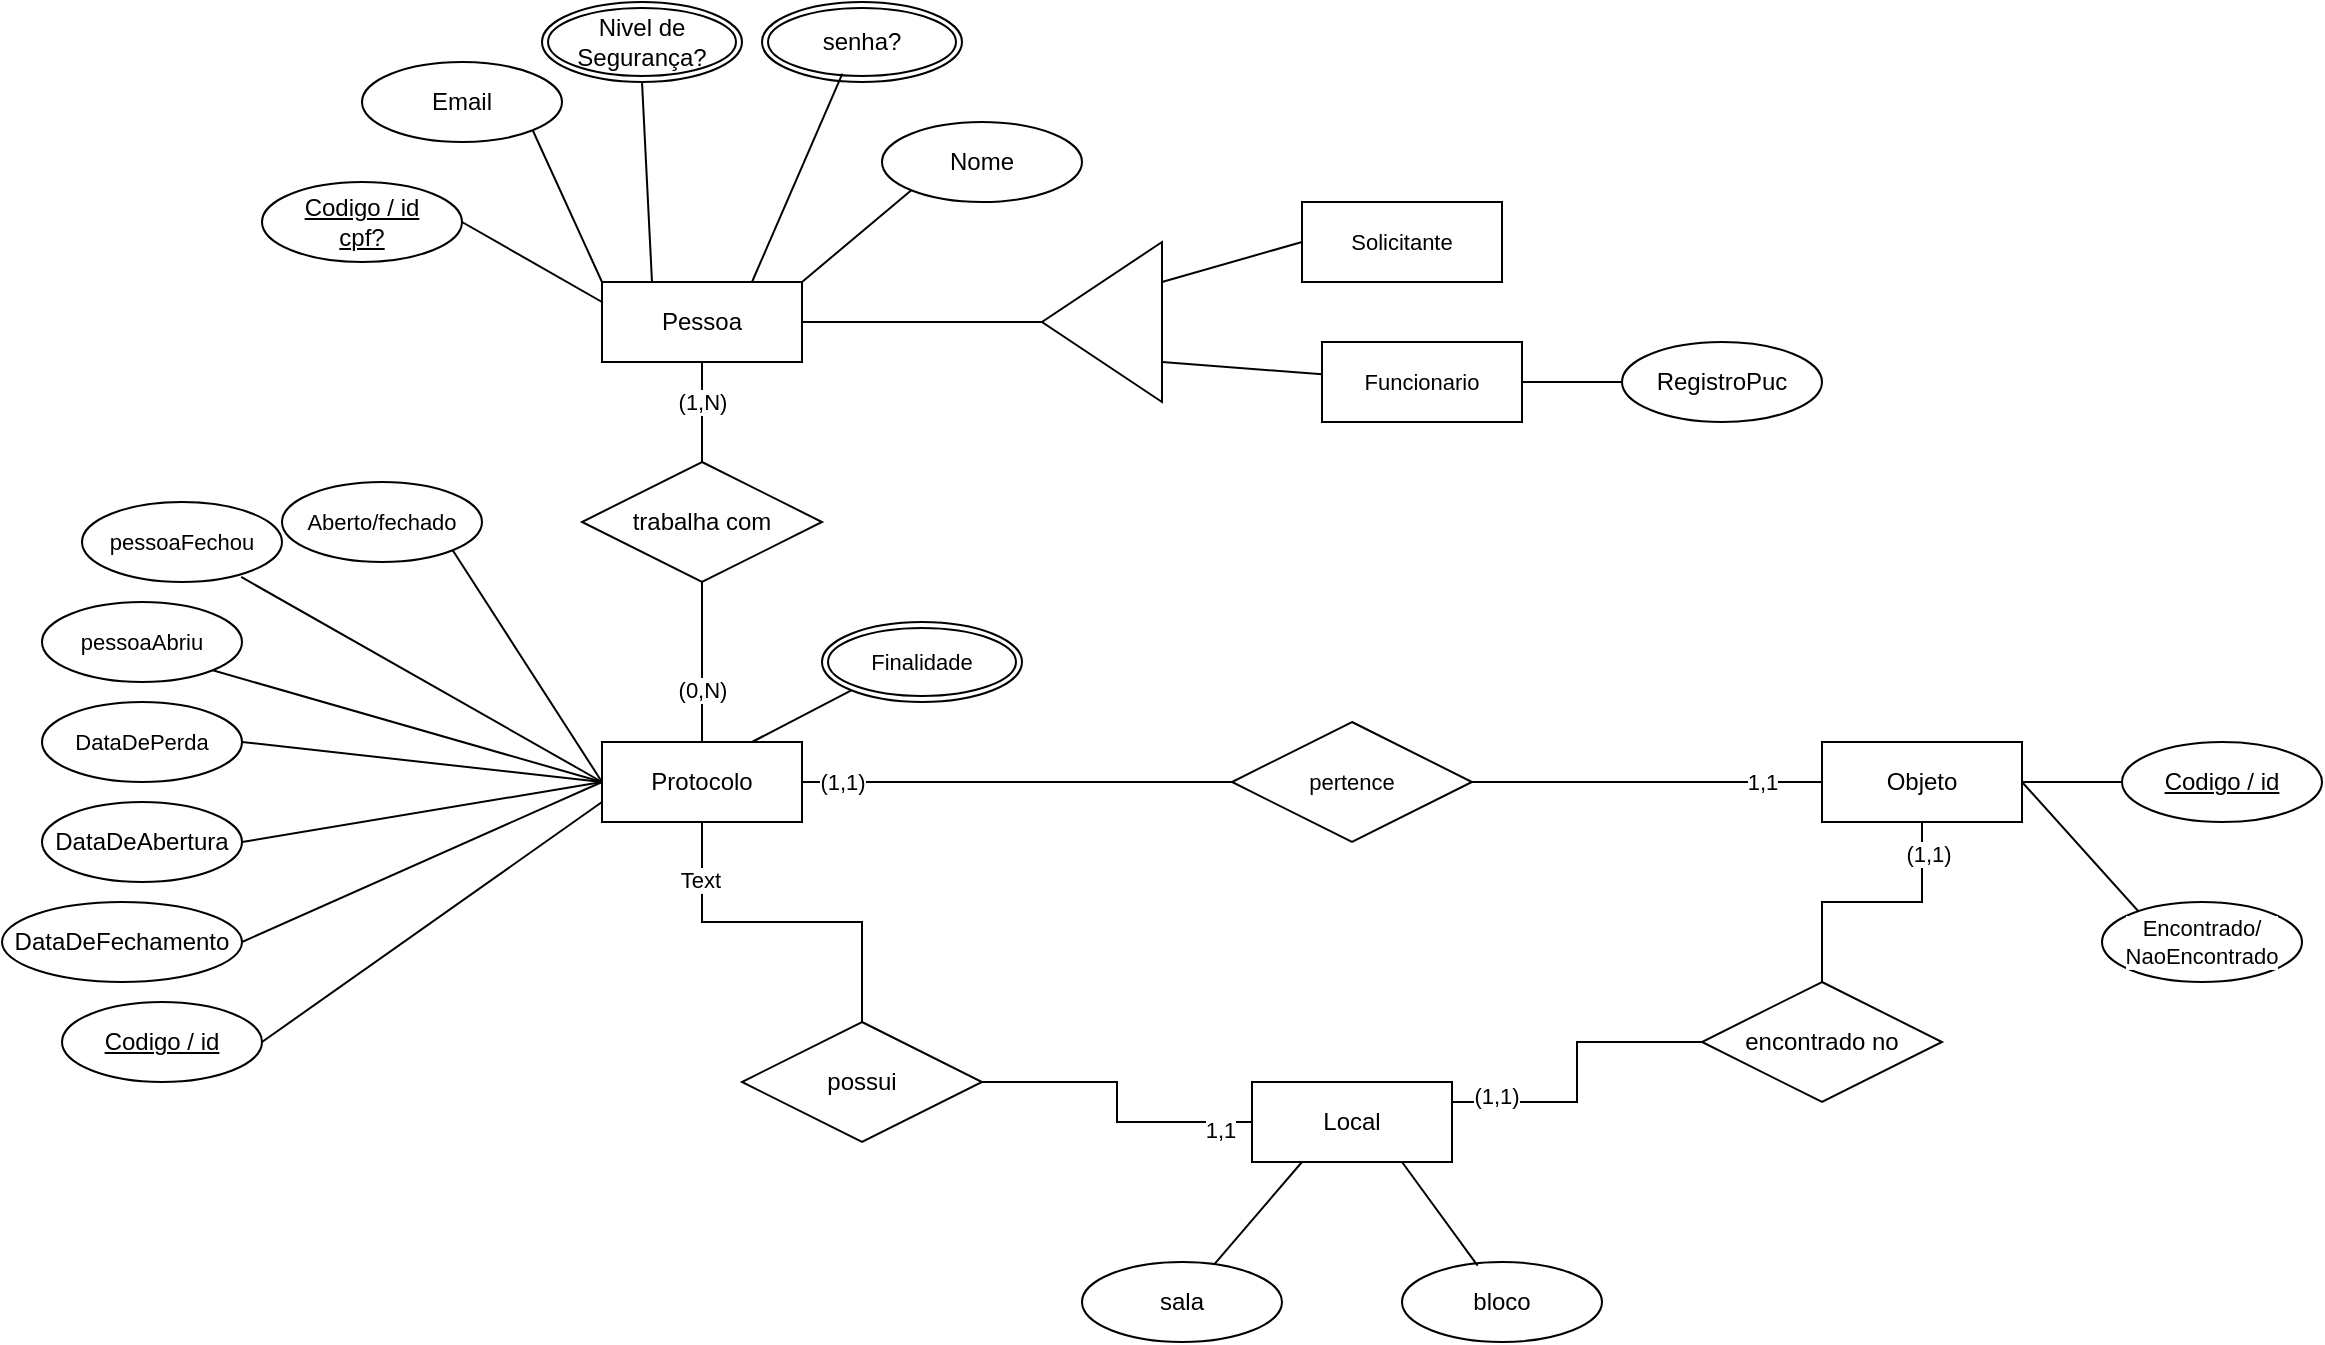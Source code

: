 <mxfile version="24.7.7">
  <diagram name="Página-1" id="V17KH4czwe9M7wfOvnJC">
    <mxGraphModel grid="1" page="1" gridSize="10" guides="1" tooltips="1" connect="1" arrows="1" fold="1" pageScale="1" pageWidth="2500" pageHeight="2500" math="0" shadow="0">
      <root>
        <mxCell id="0" />
        <mxCell id="1" parent="0" />
        <mxCell id="Hheq7XL-GTpW5ub1bjV0-31" style="edgeStyle=none;shape=connector;rounded=0;orthogonalLoop=1;jettySize=auto;html=1;exitX=1;exitY=0;exitDx=0;exitDy=0;entryX=0;entryY=1;entryDx=0;entryDy=0;strokeColor=default;align=center;verticalAlign=middle;fontFamily=Helvetica;fontSize=11;fontColor=default;labelBackgroundColor=default;endArrow=none;endFill=0;" edge="1" parent="1" source="u5ZWc_ek8H2sY0HCUJAZ-1" target="Hheq7XL-GTpW5ub1bjV0-2">
          <mxGeometry relative="1" as="geometry" />
        </mxCell>
        <mxCell id="Hheq7XL-GTpW5ub1bjV0-33" style="edgeStyle=none;shape=connector;rounded=0;orthogonalLoop=1;jettySize=auto;html=1;exitX=0;exitY=0.25;exitDx=0;exitDy=0;entryX=1;entryY=0.5;entryDx=0;entryDy=0;strokeColor=default;align=center;verticalAlign=middle;fontFamily=Helvetica;fontSize=11;fontColor=default;labelBackgroundColor=default;endArrow=none;endFill=0;" edge="1" parent="1" source="u5ZWc_ek8H2sY0HCUJAZ-1" target="u5ZWc_ek8H2sY0HCUJAZ-6">
          <mxGeometry relative="1" as="geometry" />
        </mxCell>
        <mxCell id="Hheq7XL-GTpW5ub1bjV0-34" style="edgeStyle=none;shape=connector;rounded=0;orthogonalLoop=1;jettySize=auto;html=1;exitX=0;exitY=0;exitDx=0;exitDy=0;entryX=1;entryY=1;entryDx=0;entryDy=0;strokeColor=default;align=center;verticalAlign=middle;fontFamily=Helvetica;fontSize=11;fontColor=default;labelBackgroundColor=default;endArrow=none;endFill=0;" edge="1" parent="1" source="u5ZWc_ek8H2sY0HCUJAZ-1" target="Hheq7XL-GTpW5ub1bjV0-3">
          <mxGeometry relative="1" as="geometry" />
        </mxCell>
        <mxCell id="Hheq7XL-GTpW5ub1bjV0-57" style="edgeStyle=none;shape=connector;rounded=0;orthogonalLoop=1;jettySize=auto;html=1;exitX=1;exitY=0.5;exitDx=0;exitDy=0;strokeColor=default;align=center;verticalAlign=middle;fontFamily=Helvetica;fontSize=11;fontColor=default;labelBackgroundColor=default;endArrow=none;endFill=0;" edge="1" parent="1" source="u5ZWc_ek8H2sY0HCUJAZ-1" target="u5ZWc_ek8H2sY0HCUJAZ-60">
          <mxGeometry relative="1" as="geometry" />
        </mxCell>
        <mxCell id="Hheq7XL-GTpW5ub1bjV0-63" style="edgeStyle=none;shape=connector;rounded=0;orthogonalLoop=1;jettySize=auto;html=1;exitX=0.25;exitY=0;exitDx=0;exitDy=0;entryX=0.5;entryY=1;entryDx=0;entryDy=0;strokeColor=default;align=center;verticalAlign=middle;fontFamily=Helvetica;fontSize=11;fontColor=default;labelBackgroundColor=default;endArrow=none;endFill=0;" edge="1" parent="1" source="u5ZWc_ek8H2sY0HCUJAZ-1" target="u5ZWc_ek8H2sY0HCUJAZ-16">
          <mxGeometry relative="1" as="geometry" />
        </mxCell>
        <mxCell id="u5ZWc_ek8H2sY0HCUJAZ-1" value="Pessoa" style="whiteSpace=wrap;html=1;align=center;" vertex="1" parent="1">
          <mxGeometry x="450" y="360" width="100" height="40" as="geometry" />
        </mxCell>
        <mxCell id="Hheq7XL-GTpW5ub1bjV0-26" style="edgeStyle=none;shape=connector;rounded=0;orthogonalLoop=1;jettySize=auto;html=1;exitX=1;exitY=0.5;exitDx=0;exitDy=0;entryX=0;entryY=0.5;entryDx=0;entryDy=0;strokeColor=default;align=center;verticalAlign=middle;fontFamily=Helvetica;fontSize=11;fontColor=default;labelBackgroundColor=default;endArrow=none;endFill=0;" edge="1" parent="1" source="Hheq7XL-GTpW5ub1bjV0-1" target="u5ZWc_ek8H2sY0HCUJAZ-7">
          <mxGeometry relative="1" as="geometry" />
        </mxCell>
        <mxCell id="Hheq7XL-GTpW5ub1bjV0-1" value="Objeto" style="whiteSpace=wrap;html=1;align=center;" vertex="1" parent="1">
          <mxGeometry x="1060" y="590" width="100" height="40" as="geometry" />
        </mxCell>
        <mxCell id="u5ZWc_ek8H2sY0HCUJAZ-41" style="edgeStyle=orthogonalEdgeStyle;shape=connector;rounded=0;orthogonalLoop=1;jettySize=auto;html=1;exitX=0.5;exitY=1;exitDx=0;exitDy=0;entryX=0.5;entryY=0;entryDx=0;entryDy=0;strokeColor=default;align=center;verticalAlign=middle;fontFamily=Helvetica;fontSize=11;fontColor=default;labelBackgroundColor=default;endArrow=none;endFill=0;" edge="1" parent="1" source="u5ZWc_ek8H2sY0HCUJAZ-3" target="u5ZWc_ek8H2sY0HCUJAZ-19">
          <mxGeometry relative="1" as="geometry" />
        </mxCell>
        <mxCell id="IyK27JAhVdKkda_zyrhR-17" value="Text" style="edgeLabel;html=1;align=center;verticalAlign=middle;resizable=0;points=[];fontFamily=Helvetica;fontSize=11;fontColor=default;labelBackgroundColor=default;" connectable="0" vertex="1" parent="u5ZWc_ek8H2sY0HCUJAZ-41">
          <mxGeometry x="-0.684" y="-1" relative="1" as="geometry">
            <mxPoint as="offset" />
          </mxGeometry>
        </mxCell>
        <mxCell id="Hheq7XL-GTpW5ub1bjV0-42" style="edgeStyle=none;shape=connector;rounded=0;orthogonalLoop=1;jettySize=auto;html=1;exitX=0;exitY=0.5;exitDx=0;exitDy=0;entryX=1;entryY=0.5;entryDx=0;entryDy=0;strokeColor=default;align=center;verticalAlign=middle;fontFamily=Helvetica;fontSize=11;fontColor=default;labelBackgroundColor=default;endArrow=none;endFill=0;" edge="1" parent="1" source="u5ZWc_ek8H2sY0HCUJAZ-3" target="IyK27JAhVdKkda_zyrhR-3">
          <mxGeometry relative="1" as="geometry" />
        </mxCell>
        <mxCell id="Hheq7XL-GTpW5ub1bjV0-43" style="edgeStyle=none;shape=connector;rounded=0;orthogonalLoop=1;jettySize=auto;html=1;exitX=0;exitY=0.75;exitDx=0;exitDy=0;entryX=1;entryY=0.5;entryDx=0;entryDy=0;strokeColor=default;align=center;verticalAlign=middle;fontFamily=Helvetica;fontSize=11;fontColor=default;labelBackgroundColor=default;endArrow=none;endFill=0;" edge="1" parent="1" source="u5ZWc_ek8H2sY0HCUJAZ-3" target="u5ZWc_ek8H2sY0HCUJAZ-8">
          <mxGeometry relative="1" as="geometry" />
        </mxCell>
        <mxCell id="Hheq7XL-GTpW5ub1bjV0-52" value="(1,1)" style="edgeStyle=none;shape=connector;rounded=0;orthogonalLoop=1;jettySize=auto;html=1;exitX=1;exitY=0.5;exitDx=0;exitDy=0;entryX=0;entryY=0.5;entryDx=0;entryDy=0;strokeColor=default;align=center;verticalAlign=middle;fontFamily=Helvetica;fontSize=11;fontColor=default;labelBackgroundColor=default;endArrow=none;endFill=0;" edge="1" parent="1" source="u5ZWc_ek8H2sY0HCUJAZ-3" target="u5ZWc_ek8H2sY0HCUJAZ-55">
          <mxGeometry x="-0.814" relative="1" as="geometry">
            <mxPoint as="offset" />
          </mxGeometry>
        </mxCell>
        <mxCell id="u5ZWc_ek8H2sY0HCUJAZ-3" value="Protocolo" style="whiteSpace=wrap;html=1;align=center;" vertex="1" parent="1">
          <mxGeometry x="450" y="590" width="100" height="40" as="geometry" />
        </mxCell>
        <mxCell id="u5ZWc_ek8H2sY0HCUJAZ-6" value="Codigo / id&lt;div&gt;cpf?&lt;/div&gt;" style="ellipse;whiteSpace=wrap;html=1;align=center;fontStyle=4;" vertex="1" parent="1">
          <mxGeometry x="280" y="310" width="100" height="40" as="geometry" />
        </mxCell>
        <mxCell id="Hheq7XL-GTpW5ub1bjV0-2" value="Nome" style="ellipse;whiteSpace=wrap;html=1;align=center;" vertex="1" parent="1">
          <mxGeometry x="590" y="280" width="100" height="40" as="geometry" />
        </mxCell>
        <mxCell id="u5ZWc_ek8H2sY0HCUJAZ-7" value="Codigo / id" style="ellipse;whiteSpace=wrap;html=1;align=center;fontStyle=4;" vertex="1" parent="1">
          <mxGeometry x="1210" y="590" width="100" height="40" as="geometry" />
        </mxCell>
        <mxCell id="u5ZWc_ek8H2sY0HCUJAZ-8" value="Codigo / id" style="ellipse;whiteSpace=wrap;html=1;align=center;fontStyle=4;" vertex="1" parent="1">
          <mxGeometry x="180" y="720" width="100" height="40" as="geometry" />
        </mxCell>
        <mxCell id="Hheq7XL-GTpW5ub1bjV0-3" value="Email" style="ellipse;whiteSpace=wrap;html=1;align=center;" vertex="1" parent="1">
          <mxGeometry x="330" y="250" width="100" height="40" as="geometry" />
        </mxCell>
        <mxCell id="IyK27JAhVdKkda_zyrhR-2" value="RegistroPuc" style="ellipse;whiteSpace=wrap;html=1;align=center;" vertex="1" parent="1">
          <mxGeometry x="960" y="390" width="100" height="40" as="geometry" />
        </mxCell>
        <mxCell id="Hheq7XL-GTpW5ub1bjV0-44" style="edgeStyle=none;shape=connector;rounded=0;orthogonalLoop=1;jettySize=auto;html=1;exitX=0;exitY=0.5;exitDx=0;exitDy=0;entryX=1;entryY=1;entryDx=0;entryDy=0;strokeColor=default;align=center;verticalAlign=middle;fontFamily=Helvetica;fontSize=11;fontColor=default;labelBackgroundColor=default;endArrow=none;endFill=0;" edge="1" parent="1" source="u5ZWc_ek8H2sY0HCUJAZ-3" target="u5ZWc_ek8H2sY0HCUJAZ-46">
          <mxGeometry relative="1" as="geometry">
            <mxPoint x="805" y="590.0" as="sourcePoint" />
          </mxGeometry>
        </mxCell>
        <mxCell id="Hheq7XL-GTpW5ub1bjV0-46" style="edgeStyle=none;shape=connector;rounded=0;orthogonalLoop=1;jettySize=auto;html=1;exitX=1;exitY=0.5;exitDx=0;exitDy=0;entryX=0.5;entryY=1;entryDx=0;entryDy=0;strokeColor=default;align=center;verticalAlign=middle;fontFamily=Helvetica;fontSize=11;fontColor=default;labelBackgroundColor=default;endArrow=none;endFill=0;" edge="1" parent="1" source="Hheq7XL-GTpW5ub1bjV0-1" target="u5ZWc_ek8H2sY0HCUJAZ-50">
          <mxGeometry relative="1" as="geometry">
            <mxPoint x="855" y="590.0" as="sourcePoint" />
            <mxPoint x="867.479" y="542.638" as="targetPoint" />
          </mxGeometry>
        </mxCell>
        <mxCell id="u5ZWc_ek8H2sY0HCUJAZ-40" style="edgeStyle=orthogonalEdgeStyle;shape=connector;rounded=0;orthogonalLoop=1;jettySize=auto;html=1;exitX=0.5;exitY=1;exitDx=0;exitDy=0;entryX=0.5;entryY=0;entryDx=0;entryDy=0;strokeColor=default;align=center;verticalAlign=middle;fontFamily=Helvetica;fontSize=11;fontColor=default;labelBackgroundColor=default;endArrow=none;endFill=0;" edge="1" parent="1" source="u5ZWc_ek8H2sY0HCUJAZ-14" target="u5ZWc_ek8H2sY0HCUJAZ-3">
          <mxGeometry relative="1" as="geometry" />
        </mxCell>
        <mxCell id="u5ZWc_ek8H2sY0HCUJAZ-54" value="(0,N)" style="edgeLabel;html=1;align=center;verticalAlign=middle;resizable=0;points=[];fontFamily=Helvetica;fontSize=11;fontColor=default;labelBackgroundColor=default;" vertex="1" connectable="0" parent="u5ZWc_ek8H2sY0HCUJAZ-40">
          <mxGeometry x="0.346" relative="1" as="geometry">
            <mxPoint as="offset" />
          </mxGeometry>
        </mxCell>
        <mxCell id="u5ZWc_ek8H2sY0HCUJAZ-74" style="edgeStyle=orthogonalEdgeStyle;shape=connector;rounded=0;orthogonalLoop=1;jettySize=auto;html=1;exitX=0.5;exitY=0;exitDx=0;exitDy=0;strokeColor=default;align=center;verticalAlign=middle;fontFamily=Helvetica;fontSize=11;fontColor=default;labelBackgroundColor=default;endArrow=none;endFill=0;" edge="1" parent="1" source="u5ZWc_ek8H2sY0HCUJAZ-14" target="u5ZWc_ek8H2sY0HCUJAZ-1">
          <mxGeometry relative="1" as="geometry" />
        </mxCell>
        <mxCell id="u5ZWc_ek8H2sY0HCUJAZ-76" value="(1,N)" style="edgeLabel;html=1;align=center;verticalAlign=middle;resizable=0;points=[];fontFamily=Helvetica;fontSize=11;fontColor=default;labelBackgroundColor=default;" connectable="0" vertex="1" parent="u5ZWc_ek8H2sY0HCUJAZ-74">
          <mxGeometry x="0.714" y="-2" relative="1" as="geometry">
            <mxPoint x="-2" y="13" as="offset" />
          </mxGeometry>
        </mxCell>
        <mxCell id="u5ZWc_ek8H2sY0HCUJAZ-14" value="trabalha com" style="shape=rhombus;perimeter=rhombusPerimeter;whiteSpace=wrap;html=1;align=center;" vertex="1" parent="1">
          <mxGeometry x="440" y="450" width="120" height="60" as="geometry" />
        </mxCell>
        <mxCell id="u5ZWc_ek8H2sY0HCUJAZ-15" value="senha?" style="ellipse;shape=doubleEllipse;margin=3;whiteSpace=wrap;html=1;align=center;" vertex="1" parent="1">
          <mxGeometry x="530" y="220" width="100" height="40" as="geometry" />
        </mxCell>
        <mxCell id="u5ZWc_ek8H2sY0HCUJAZ-16" value="Nivel de Segurança?" style="ellipse;shape=doubleEllipse;margin=3;whiteSpace=wrap;html=1;align=center;" vertex="1" parent="1">
          <mxGeometry x="420" y="220" width="100" height="40" as="geometry" />
        </mxCell>
        <mxCell id="IyK27JAhVdKkda_zyrhR-3" value="DataDeFechamento" style="ellipse;whiteSpace=wrap;html=1;align=center;" vertex="1" parent="1">
          <mxGeometry x="150" y="670" width="120" height="40" as="geometry" />
        </mxCell>
        <mxCell id="u5ZWc_ek8H2sY0HCUJAZ-45" style="edgeStyle=orthogonalEdgeStyle;shape=connector;rounded=0;orthogonalLoop=1;jettySize=auto;html=1;exitX=1;exitY=0.25;exitDx=0;exitDy=0;entryX=0;entryY=0.5;entryDx=0;entryDy=0;strokeColor=default;align=center;verticalAlign=middle;fontFamily=Helvetica;fontSize=11;fontColor=default;labelBackgroundColor=default;endArrow=none;endFill=0;" edge="1" parent="1" source="Hheq7XL-GTpW5ub1bjV0-14" target="u5ZWc_ek8H2sY0HCUJAZ-20">
          <mxGeometry relative="1" as="geometry" />
        </mxCell>
        <mxCell id="u5ZWc_ek8H2sY0HCUJAZ-78" value="(1,1)" style="edgeLabel;html=1;align=center;verticalAlign=middle;resizable=0;points=[];fontFamily=Helvetica;fontSize=11;fontColor=default;labelBackgroundColor=default;" connectable="0" vertex="1" parent="u5ZWc_ek8H2sY0HCUJAZ-45">
          <mxGeometry x="-0.724" y="3" relative="1" as="geometry">
            <mxPoint as="offset" />
          </mxGeometry>
        </mxCell>
        <mxCell id="Hheq7XL-GTpW5ub1bjV0-14" value="Local" style="whiteSpace=wrap;html=1;align=center;" vertex="1" parent="1">
          <mxGeometry x="775" y="760" width="100" height="40" as="geometry" />
        </mxCell>
        <mxCell id="u5ZWc_ek8H2sY0HCUJAZ-17" value="bloco" style="ellipse;whiteSpace=wrap;html=1;align=center;" vertex="1" parent="1">
          <mxGeometry x="850" y="850" width="100" height="40" as="geometry" />
        </mxCell>
        <mxCell id="u5ZWc_ek8H2sY0HCUJAZ-18" value="sala" style="ellipse;whiteSpace=wrap;html=1;align=center;" vertex="1" parent="1">
          <mxGeometry x="690" y="850" width="100" height="40" as="geometry" />
        </mxCell>
        <mxCell id="u5ZWc_ek8H2sY0HCUJAZ-42" style="edgeStyle=orthogonalEdgeStyle;shape=connector;rounded=0;orthogonalLoop=1;jettySize=auto;html=1;exitX=1;exitY=0.5;exitDx=0;exitDy=0;entryX=0;entryY=0.5;entryDx=0;entryDy=0;strokeColor=default;align=center;verticalAlign=middle;fontFamily=Helvetica;fontSize=11;fontColor=default;labelBackgroundColor=default;endArrow=none;endFill=0;" edge="1" parent="1" source="u5ZWc_ek8H2sY0HCUJAZ-19" target="Hheq7XL-GTpW5ub1bjV0-14">
          <mxGeometry relative="1" as="geometry" />
        </mxCell>
        <mxCell id="IyK27JAhVdKkda_zyrhR-16" value="1,1" style="edgeLabel;html=1;align=center;verticalAlign=middle;resizable=0;points=[];fontFamily=Helvetica;fontSize=11;fontColor=default;labelBackgroundColor=default;" connectable="0" vertex="1" parent="u5ZWc_ek8H2sY0HCUJAZ-42">
          <mxGeometry x="0.785" y="-4" relative="1" as="geometry">
            <mxPoint as="offset" />
          </mxGeometry>
        </mxCell>
        <mxCell id="u5ZWc_ek8H2sY0HCUJAZ-19" value="possui" style="shape=rhombus;perimeter=rhombusPerimeter;whiteSpace=wrap;html=1;align=center;" vertex="1" parent="1">
          <mxGeometry x="520" y="730" width="120" height="60" as="geometry" />
        </mxCell>
        <mxCell id="u5ZWc_ek8H2sY0HCUJAZ-44" style="edgeStyle=orthogonalEdgeStyle;shape=connector;rounded=0;orthogonalLoop=1;jettySize=auto;html=1;exitX=0.5;exitY=0;exitDx=0;exitDy=0;entryX=0.5;entryY=1;entryDx=0;entryDy=0;strokeColor=default;align=center;verticalAlign=middle;fontFamily=Helvetica;fontSize=11;fontColor=default;labelBackgroundColor=default;endArrow=none;endFill=0;" edge="1" parent="1" source="u5ZWc_ek8H2sY0HCUJAZ-20" target="Hheq7XL-GTpW5ub1bjV0-1">
          <mxGeometry relative="1" as="geometry" />
        </mxCell>
        <mxCell id="u5ZWc_ek8H2sY0HCUJAZ-79" value="(1,1)" style="edgeLabel;html=1;align=center;verticalAlign=middle;resizable=0;points=[];fontFamily=Helvetica;fontSize=11;fontColor=default;labelBackgroundColor=default;" connectable="0" vertex="1" parent="u5ZWc_ek8H2sY0HCUJAZ-44">
          <mxGeometry x="0.759" y="-3" relative="1" as="geometry">
            <mxPoint as="offset" />
          </mxGeometry>
        </mxCell>
        <mxCell id="u5ZWc_ek8H2sY0HCUJAZ-20" value="encontrado no" style="shape=rhombus;perimeter=rhombusPerimeter;whiteSpace=wrap;html=1;align=center;" vertex="1" parent="1">
          <mxGeometry x="1000" y="710" width="120" height="60" as="geometry" />
        </mxCell>
        <mxCell id="Hheq7XL-GTpW5ub1bjV0-30" style="edgeStyle=none;shape=connector;rounded=0;orthogonalLoop=1;jettySize=auto;html=1;exitX=0.75;exitY=0;exitDx=0;exitDy=0;entryX=0.402;entryY=0.895;entryDx=0;entryDy=0;entryPerimeter=0;strokeColor=default;align=center;verticalAlign=middle;fontFamily=Helvetica;fontSize=11;fontColor=default;labelBackgroundColor=default;endArrow=none;endFill=0;" edge="1" parent="1" source="u5ZWc_ek8H2sY0HCUJAZ-1" target="u5ZWc_ek8H2sY0HCUJAZ-15">
          <mxGeometry relative="1" as="geometry" />
        </mxCell>
        <mxCell id="Hheq7XL-GTpW5ub1bjV0-38" style="edgeStyle=none;shape=connector;rounded=0;orthogonalLoop=1;jettySize=auto;html=1;exitX=0.25;exitY=1;exitDx=0;exitDy=0;strokeColor=default;align=center;verticalAlign=middle;fontFamily=Helvetica;fontSize=11;fontColor=default;labelBackgroundColor=default;endArrow=none;endFill=0;" edge="1" parent="1" source="Hheq7XL-GTpW5ub1bjV0-14" target="u5ZWc_ek8H2sY0HCUJAZ-18">
          <mxGeometry relative="1" as="geometry" />
        </mxCell>
        <mxCell id="Hheq7XL-GTpW5ub1bjV0-40" style="edgeStyle=none;shape=connector;rounded=0;orthogonalLoop=1;jettySize=auto;html=1;exitX=0.75;exitY=1;exitDx=0;exitDy=0;entryX=0.378;entryY=0.045;entryDx=0;entryDy=0;entryPerimeter=0;strokeColor=default;align=center;verticalAlign=middle;fontFamily=Helvetica;fontSize=11;fontColor=default;labelBackgroundColor=default;endArrow=none;endFill=0;" edge="1" parent="1" source="Hheq7XL-GTpW5ub1bjV0-14" target="u5ZWc_ek8H2sY0HCUJAZ-17">
          <mxGeometry relative="1" as="geometry" />
        </mxCell>
        <mxCell id="u5ZWc_ek8H2sY0HCUJAZ-46" value="Aberto/fechado" style="ellipse;whiteSpace=wrap;html=1;align=center;fontFamily=Helvetica;fontSize=11;fontColor=default;labelBackgroundColor=default;" vertex="1" parent="1">
          <mxGeometry x="290" y="460" width="100" height="40" as="geometry" />
        </mxCell>
        <mxCell id="IyK27JAhVdKkda_zyrhR-4" value="DataDeAbertura" style="ellipse;whiteSpace=wrap;html=1;align=center;" vertex="1" parent="1">
          <mxGeometry x="170" y="620" width="100" height="40" as="geometry" />
        </mxCell>
        <mxCell id="IyK27JAhVdKkda_zyrhR-6" value="DataDePerda" style="ellipse;whiteSpace=wrap;html=1;align=center;fontFamily=Helvetica;fontSize=11;fontColor=default;labelBackgroundColor=default;" vertex="1" parent="1">
          <mxGeometry x="170" y="570" width="100" height="40" as="geometry" />
        </mxCell>
        <mxCell id="u5ZWc_ek8H2sY0HCUJAZ-50" value="Encontrado/&lt;div&gt;NaoEncontrado&lt;/div&gt;" style="ellipse;whiteSpace=wrap;html=1;align=center;fontFamily=Helvetica;fontSize=11;fontColor=default;labelBackgroundColor=default;" vertex="1" parent="1">
          <mxGeometry x="1200" y="670" width="100" height="40" as="geometry" />
        </mxCell>
        <mxCell id="u5ZWc_ek8H2sY0HCUJAZ-51" value="pessoaAbriu" style="ellipse;whiteSpace=wrap;html=1;align=center;fontFamily=Helvetica;fontSize=11;fontColor=default;labelBackgroundColor=default;" vertex="1" parent="1">
          <mxGeometry x="170" y="520" width="100" height="40" as="geometry" />
        </mxCell>
        <mxCell id="u5ZWc_ek8H2sY0HCUJAZ-52" value="pessoaFechou" style="ellipse;whiteSpace=wrap;html=1;align=center;fontFamily=Helvetica;fontSize=11;fontColor=default;labelBackgroundColor=default;" vertex="1" parent="1">
          <mxGeometry x="190" y="470" width="100" height="40" as="geometry" />
        </mxCell>
        <mxCell id="IyK27JAhVdKkda_zyrhR-9" style="edgeStyle=none;shape=connector;rounded=0;orthogonalLoop=1;jettySize=auto;html=1;exitX=0;exitY=0.5;exitDx=0;exitDy=0;entryX=1;entryY=0.5;entryDx=0;entryDy=0;strokeColor=default;align=center;verticalAlign=middle;fontFamily=Helvetica;fontSize=11;fontColor=default;labelBackgroundColor=default;endArrow=none;endFill=0;" edge="1" parent="1" source="u5ZWc_ek8H2sY0HCUJAZ-3" target="IyK27JAhVdKkda_zyrhR-4">
          <mxGeometry relative="1" as="geometry">
            <mxPoint x="460" y="610" as="sourcePoint" />
            <mxPoint x="360" y="700" as="targetPoint" />
          </mxGeometry>
        </mxCell>
        <mxCell id="IyK27JAhVdKkda_zyrhR-10" style="edgeStyle=none;shape=connector;rounded=0;orthogonalLoop=1;jettySize=auto;html=1;exitX=0;exitY=0.5;exitDx=0;exitDy=0;entryX=1;entryY=0.5;entryDx=0;entryDy=0;strokeColor=default;align=center;verticalAlign=middle;fontFamily=Helvetica;fontSize=11;fontColor=default;labelBackgroundColor=default;endArrow=none;endFill=0;" edge="1" parent="1" source="u5ZWc_ek8H2sY0HCUJAZ-3" target="IyK27JAhVdKkda_zyrhR-6">
          <mxGeometry relative="1" as="geometry">
            <mxPoint x="460" y="620" as="sourcePoint" />
            <mxPoint x="350" y="640" as="targetPoint" />
          </mxGeometry>
        </mxCell>
        <mxCell id="IyK27JAhVdKkda_zyrhR-11" style="edgeStyle=none;shape=connector;rounded=0;orthogonalLoop=1;jettySize=auto;html=1;exitX=0;exitY=0.5;exitDx=0;exitDy=0;entryX=1;entryY=1;entryDx=0;entryDy=0;strokeColor=default;align=center;verticalAlign=middle;fontFamily=Helvetica;fontSize=11;fontColor=default;labelBackgroundColor=default;endArrow=none;endFill=0;" edge="1" parent="1" source="u5ZWc_ek8H2sY0HCUJAZ-3" target="u5ZWc_ek8H2sY0HCUJAZ-51">
          <mxGeometry relative="1" as="geometry">
            <mxPoint x="460" y="560" as="sourcePoint" />
            <mxPoint x="360" y="530" as="targetPoint" />
          </mxGeometry>
        </mxCell>
        <mxCell id="IyK27JAhVdKkda_zyrhR-13" style="edgeStyle=none;shape=connector;rounded=0;orthogonalLoop=1;jettySize=auto;html=1;exitX=0;exitY=0.5;exitDx=0;exitDy=0;entryX=0.796;entryY=0.937;entryDx=0;entryDy=0;strokeColor=default;align=center;verticalAlign=middle;fontFamily=Helvetica;fontSize=11;fontColor=default;labelBackgroundColor=default;endArrow=none;endFill=0;entryPerimeter=0;" edge="1" parent="1" source="u5ZWc_ek8H2sY0HCUJAZ-3" target="u5ZWc_ek8H2sY0HCUJAZ-52">
          <mxGeometry relative="1" as="geometry">
            <mxPoint x="480" y="560" as="sourcePoint" />
            <mxPoint x="390" y="480" as="targetPoint" />
          </mxGeometry>
        </mxCell>
        <mxCell id="u5ZWc_ek8H2sY0HCUJAZ-56" style="edgeStyle=orthogonalEdgeStyle;shape=connector;rounded=0;orthogonalLoop=1;jettySize=auto;html=1;exitX=1;exitY=0.5;exitDx=0;exitDy=0;entryX=0;entryY=0.5;entryDx=0;entryDy=0;strokeColor=default;align=center;verticalAlign=middle;fontFamily=Helvetica;fontSize=11;fontColor=default;labelBackgroundColor=default;endArrow=none;endFill=0;" edge="1" parent="1" source="u5ZWc_ek8H2sY0HCUJAZ-55" target="Hheq7XL-GTpW5ub1bjV0-1">
          <mxGeometry relative="1" as="geometry" />
        </mxCell>
        <mxCell id="u5ZWc_ek8H2sY0HCUJAZ-55" value="pertence" style="shape=rhombus;perimeter=rhombusPerimeter;whiteSpace=wrap;html=1;align=center;fontFamily=Helvetica;fontSize=11;fontColor=default;labelBackgroundColor=default;" vertex="1" parent="1">
          <mxGeometry x="765" y="580" width="120" height="60" as="geometry" />
        </mxCell>
        <mxCell id="Hheq7XL-GTpW5ub1bjV0-49" value="Finalidade" style="ellipse;shape=doubleEllipse;margin=3;whiteSpace=wrap;html=1;align=center;fontFamily=Helvetica;fontSize=11;fontColor=default;labelBackgroundColor=default;" vertex="1" parent="1">
          <mxGeometry x="560" y="530" width="100" height="40" as="geometry" />
        </mxCell>
        <mxCell id="Hheq7XL-GTpW5ub1bjV0-53" value="1,1" style="text;html=1;align=center;verticalAlign=middle;resizable=0;points=[];autosize=1;strokeColor=none;fillColor=none;fontFamily=Helvetica;fontSize=11;fontColor=default;labelBackgroundColor=default;" vertex="1" parent="1">
          <mxGeometry x="1010" y="595" width="40" height="30" as="geometry" />
        </mxCell>
        <mxCell id="IyK27JAhVdKkda_zyrhR-23" style="edgeStyle=none;shape=connector;rounded=0;orthogonalLoop=1;jettySize=auto;html=1;exitX=0.75;exitY=0;exitDx=0;exitDy=0;entryX=0;entryY=1;entryDx=0;entryDy=0;strokeColor=default;align=center;verticalAlign=middle;fontFamily=Helvetica;fontSize=11;fontColor=default;labelBackgroundColor=default;endArrow=none;endFill=0;" edge="1" parent="1" source="u5ZWc_ek8H2sY0HCUJAZ-3" target="Hheq7XL-GTpW5ub1bjV0-49">
          <mxGeometry relative="1" as="geometry">
            <mxPoint x="520" y="580" as="sourcePoint" />
            <mxPoint x="560" y="570" as="targetPoint" />
          </mxGeometry>
        </mxCell>
        <mxCell id="Hheq7XL-GTpW5ub1bjV0-58" style="edgeStyle=none;shape=connector;rounded=0;orthogonalLoop=1;jettySize=auto;html=1;exitX=0;exitY=0.75;exitDx=0;exitDy=0;entryX=0;entryY=0.5;entryDx=0;entryDy=0;strokeColor=default;align=center;verticalAlign=middle;fontFamily=Helvetica;fontSize=11;fontColor=default;labelBackgroundColor=default;endArrow=none;endFill=0;" edge="1" parent="1" source="u5ZWc_ek8H2sY0HCUJAZ-60" target="Hheq7XL-GTpW5ub1bjV0-55">
          <mxGeometry relative="1" as="geometry" />
        </mxCell>
        <mxCell id="Hheq7XL-GTpW5ub1bjV0-59" style="edgeStyle=none;shape=connector;rounded=0;orthogonalLoop=1;jettySize=auto;html=1;exitX=0;exitY=0.25;exitDx=0;exitDy=0;strokeColor=default;align=center;verticalAlign=middle;fontFamily=Helvetica;fontSize=11;fontColor=default;labelBackgroundColor=default;endArrow=none;endFill=0;" edge="1" parent="1" source="u5ZWc_ek8H2sY0HCUJAZ-60" target="Hheq7XL-GTpW5ub1bjV0-56">
          <mxGeometry relative="1" as="geometry" />
        </mxCell>
        <mxCell id="u5ZWc_ek8H2sY0HCUJAZ-60" value="" style="triangle;whiteSpace=wrap;html=1;fontFamily=Helvetica;fontSize=11;fontColor=default;labelBackgroundColor=default;direction=east;rotation=-180;" vertex="1" parent="1">
          <mxGeometry x="670" y="340" width="60" height="80" as="geometry" />
        </mxCell>
        <mxCell id="Hheq7XL-GTpW5ub1bjV0-55" value="Solicitante" style="whiteSpace=wrap;html=1;align=center;fontFamily=Helvetica;fontSize=11;fontColor=default;labelBackgroundColor=default;" vertex="1" parent="1">
          <mxGeometry x="800" y="320" width="100" height="40" as="geometry" />
        </mxCell>
        <mxCell id="Hheq7XL-GTpW5ub1bjV0-62" style="edgeStyle=none;shape=connector;rounded=0;orthogonalLoop=1;jettySize=auto;html=1;exitX=1;exitY=0.5;exitDx=0;exitDy=0;entryX=0;entryY=0.5;entryDx=0;entryDy=0;strokeColor=default;align=center;verticalAlign=middle;fontFamily=Helvetica;fontSize=11;fontColor=default;labelBackgroundColor=default;endArrow=none;endFill=0;" edge="1" parent="1" source="Hheq7XL-GTpW5ub1bjV0-56" target="IyK27JAhVdKkda_zyrhR-2">
          <mxGeometry relative="1" as="geometry" />
        </mxCell>
        <mxCell id="Hheq7XL-GTpW5ub1bjV0-56" value="Funcionario" style="whiteSpace=wrap;html=1;align=center;fontFamily=Helvetica;fontSize=11;fontColor=default;labelBackgroundColor=default;" vertex="1" parent="1">
          <mxGeometry x="810" y="390" width="100" height="40" as="geometry" />
        </mxCell>
        <mxCell id="u5ZWc_ek8H2sY0HCUJAZ-77" style="edgeStyle=orthogonalEdgeStyle;shape=connector;rounded=0;orthogonalLoop=1;jettySize=auto;html=1;exitX=0.5;exitY=1;exitDx=0;exitDy=0;strokeColor=default;align=center;verticalAlign=middle;fontFamily=Helvetica;fontSize=11;fontColor=default;labelBackgroundColor=default;endArrow=none;endFill=0;" edge="1" parent="1" source="Hheq7XL-GTpW5ub1bjV0-55" target="Hheq7XL-GTpW5ub1bjV0-55">
          <mxGeometry relative="1" as="geometry" />
        </mxCell>
      </root>
    </mxGraphModel>
  </diagram>
</mxfile>
